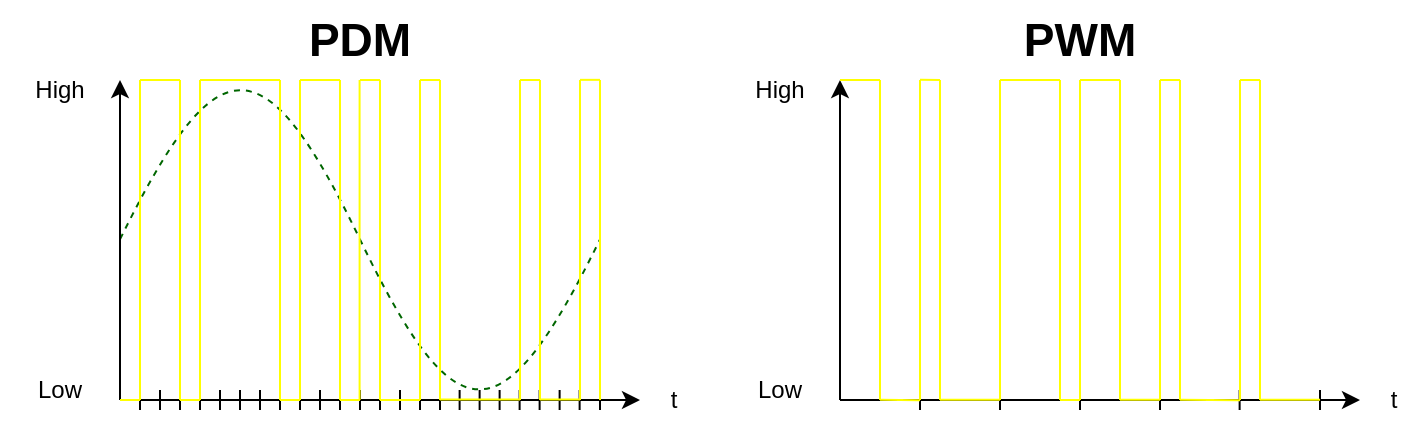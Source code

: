 <mxfile version="18.1.3" type="device"><diagram id="WjJ1IcI9NknUEhCC6rzZ" name="Seite-1"><mxGraphModel dx="865" dy="541" grid="1" gridSize="10" guides="1" tooltips="1" connect="1" arrows="1" fold="1" page="1" pageScale="1" pageWidth="827" pageHeight="1169" math="0" shadow="0"><root><mxCell id="0"/><mxCell id="1" parent="0"/><mxCell id="nnQSzY8eT-PV63pqwK73-1" value="" style="pointerEvents=1;verticalLabelPosition=bottom;shadow=0;dashed=1;align=center;html=1;verticalAlign=top;shape=mxgraph.electrical.waveforms.sine_wave;strokeColor=#006600;" vertex="1" parent="1"><mxGeometry x="120" y="220" width="240" height="200" as="geometry"/></mxCell><mxCell id="nnQSzY8eT-PV63pqwK73-2" value="" style="endArrow=classic;html=1;rounded=0;" edge="1" parent="1"><mxGeometry width="50" height="50" relative="1" as="geometry"><mxPoint x="120" y="400" as="sourcePoint"/><mxPoint x="120" y="240" as="targetPoint"/></mxGeometry></mxCell><mxCell id="nnQSzY8eT-PV63pqwK73-3" value="Low" style="text;html=1;strokeColor=none;fillColor=none;align=center;verticalAlign=middle;whiteSpace=wrap;rounded=0;" vertex="1" parent="1"><mxGeometry x="60" y="380" width="60" height="30" as="geometry"/></mxCell><mxCell id="nnQSzY8eT-PV63pqwK73-4" value="High" style="text;html=1;strokeColor=none;fillColor=none;align=center;verticalAlign=middle;whiteSpace=wrap;rounded=0;" vertex="1" parent="1"><mxGeometry x="60" y="230" width="60" height="30" as="geometry"/></mxCell><mxCell id="nnQSzY8eT-PV63pqwK73-5" value="PDM" style="text;html=1;strokeColor=none;fillColor=none;align=center;verticalAlign=middle;whiteSpace=wrap;rounded=0;fontSize=23;fontStyle=1" vertex="1" parent="1"><mxGeometry x="120" y="200" width="240" height="40" as="geometry"/></mxCell><mxCell id="nnQSzY8eT-PV63pqwK73-9" value="" style="endArrow=classic;html=1;rounded=0;fontSize=23;fontColor=#006600;" edge="1" parent="1"><mxGeometry width="50" height="50" relative="1" as="geometry"><mxPoint x="120" y="400" as="sourcePoint"/><mxPoint x="380" y="400" as="targetPoint"/></mxGeometry></mxCell><mxCell id="nnQSzY8eT-PV63pqwK73-12" value="" style="endArrow=none;html=1;rounded=0;fontSize=23;fontColor=#006600;" edge="1" parent="1"><mxGeometry width="50" height="50" relative="1" as="geometry"><mxPoint x="150" y="395" as="sourcePoint"/><mxPoint x="150" y="405" as="targetPoint"/></mxGeometry></mxCell><mxCell id="nnQSzY8eT-PV63pqwK73-13" value="" style="endArrow=none;html=1;rounded=0;fontSize=23;fontColor=#006600;" edge="1" parent="1"><mxGeometry width="50" height="50" relative="1" as="geometry"><mxPoint x="140" y="395" as="sourcePoint"/><mxPoint x="140" y="405" as="targetPoint"/></mxGeometry></mxCell><mxCell id="nnQSzY8eT-PV63pqwK73-14" value="" style="endArrow=none;html=1;rounded=0;fontSize=23;fontColor=#006600;" edge="1" parent="1"><mxGeometry width="50" height="50" relative="1" as="geometry"><mxPoint x="130" y="395" as="sourcePoint"/><mxPoint x="130" y="405" as="targetPoint"/></mxGeometry></mxCell><mxCell id="nnQSzY8eT-PV63pqwK73-15" value="" style="endArrow=none;html=1;rounded=0;fontSize=23;fontColor=#006600;" edge="1" parent="1"><mxGeometry width="50" height="50" relative="1" as="geometry"><mxPoint x="160" y="395" as="sourcePoint"/><mxPoint x="160" y="405" as="targetPoint"/></mxGeometry></mxCell><mxCell id="nnQSzY8eT-PV63pqwK73-16" value="" style="endArrow=none;html=1;rounded=0;fontSize=23;fontColor=#006600;" edge="1" parent="1"><mxGeometry width="50" height="50" relative="1" as="geometry"><mxPoint x="170" y="395" as="sourcePoint"/><mxPoint x="170" y="405" as="targetPoint"/></mxGeometry></mxCell><mxCell id="nnQSzY8eT-PV63pqwK73-17" value="" style="endArrow=none;html=1;rounded=0;fontSize=23;fontColor=#006600;" edge="1" parent="1"><mxGeometry width="50" height="50" relative="1" as="geometry"><mxPoint x="180" y="395" as="sourcePoint"/><mxPoint x="180" y="405" as="targetPoint"/></mxGeometry></mxCell><mxCell id="nnQSzY8eT-PV63pqwK73-18" value="" style="endArrow=none;html=1;rounded=0;fontSize=23;fontColor=#006600;" edge="1" parent="1"><mxGeometry width="50" height="50" relative="1" as="geometry"><mxPoint x="190" y="395" as="sourcePoint"/><mxPoint x="190" y="405" as="targetPoint"/></mxGeometry></mxCell><mxCell id="nnQSzY8eT-PV63pqwK73-19" value="" style="endArrow=none;html=1;rounded=0;fontSize=23;fontColor=#006600;" edge="1" parent="1"><mxGeometry width="50" height="50" relative="1" as="geometry"><mxPoint x="200" y="395" as="sourcePoint"/><mxPoint x="200" y="405" as="targetPoint"/></mxGeometry></mxCell><mxCell id="nnQSzY8eT-PV63pqwK73-20" value="" style="endArrow=none;html=1;rounded=0;fontSize=23;fontColor=#006600;" edge="1" parent="1"><mxGeometry width="50" height="50" relative="1" as="geometry"><mxPoint x="230" y="395" as="sourcePoint"/><mxPoint x="230" y="405" as="targetPoint"/></mxGeometry></mxCell><mxCell id="nnQSzY8eT-PV63pqwK73-21" value="" style="endArrow=none;html=1;rounded=0;fontSize=23;fontColor=#006600;" edge="1" parent="1"><mxGeometry width="50" height="50" relative="1" as="geometry"><mxPoint x="220" y="395" as="sourcePoint"/><mxPoint x="220" y="405" as="targetPoint"/></mxGeometry></mxCell><mxCell id="nnQSzY8eT-PV63pqwK73-22" value="" style="endArrow=none;html=1;rounded=0;fontSize=23;fontColor=#006600;" edge="1" parent="1"><mxGeometry width="50" height="50" relative="1" as="geometry"><mxPoint x="210" y="395" as="sourcePoint"/><mxPoint x="210" y="405" as="targetPoint"/></mxGeometry></mxCell><mxCell id="nnQSzY8eT-PV63pqwK73-23" value="" style="endArrow=none;html=1;rounded=0;fontSize=23;fontColor=#006600;" edge="1" parent="1"><mxGeometry width="50" height="50" relative="1" as="geometry"><mxPoint x="240" y="395" as="sourcePoint"/><mxPoint x="240" y="405" as="targetPoint"/></mxGeometry></mxCell><mxCell id="nnQSzY8eT-PV63pqwK73-24" value="" style="endArrow=none;html=1;rounded=0;fontSize=23;fontColor=#006600;" edge="1" parent="1"><mxGeometry width="50" height="50" relative="1" as="geometry"><mxPoint x="250" y="395" as="sourcePoint"/><mxPoint x="250" y="405" as="targetPoint"/></mxGeometry></mxCell><mxCell id="nnQSzY8eT-PV63pqwK73-25" value="" style="endArrow=none;html=1;rounded=0;fontSize=23;fontColor=#006600;" edge="1" parent="1"><mxGeometry width="50" height="50" relative="1" as="geometry"><mxPoint x="260" y="395" as="sourcePoint"/><mxPoint x="260" y="405" as="targetPoint"/></mxGeometry></mxCell><mxCell id="nnQSzY8eT-PV63pqwK73-26" value="" style="endArrow=none;html=1;rounded=0;fontSize=23;fontColor=#006600;" edge="1" parent="1"><mxGeometry width="50" height="50" relative="1" as="geometry"><mxPoint x="270" y="395" as="sourcePoint"/><mxPoint x="270" y="405" as="targetPoint"/></mxGeometry></mxCell><mxCell id="nnQSzY8eT-PV63pqwK73-27" value="" style="endArrow=none;html=1;rounded=0;fontSize=23;fontColor=#006600;" edge="1" parent="1"><mxGeometry width="50" height="50" relative="1" as="geometry"><mxPoint x="280" y="395" as="sourcePoint"/><mxPoint x="280" y="405" as="targetPoint"/></mxGeometry></mxCell><mxCell id="nnQSzY8eT-PV63pqwK73-28" value="" style="endArrow=none;html=1;rounded=0;fontSize=23;fontColor=#006600;" edge="1" parent="1"><mxGeometry width="50" height="50" relative="1" as="geometry"><mxPoint x="309.81" y="395" as="sourcePoint"/><mxPoint x="309.81" y="405" as="targetPoint"/></mxGeometry></mxCell><mxCell id="nnQSzY8eT-PV63pqwK73-29" value="" style="endArrow=none;html=1;rounded=0;fontSize=23;fontColor=#006600;" edge="1" parent="1"><mxGeometry width="50" height="50" relative="1" as="geometry"><mxPoint x="299.81" y="395" as="sourcePoint"/><mxPoint x="299.81" y="405" as="targetPoint"/></mxGeometry></mxCell><mxCell id="nnQSzY8eT-PV63pqwK73-30" value="" style="endArrow=none;html=1;rounded=0;fontSize=23;fontColor=#006600;" edge="1" parent="1"><mxGeometry width="50" height="50" relative="1" as="geometry"><mxPoint x="289.81" y="395" as="sourcePoint"/><mxPoint x="289.81" y="405" as="targetPoint"/></mxGeometry></mxCell><mxCell id="nnQSzY8eT-PV63pqwK73-31" value="" style="endArrow=none;html=1;rounded=0;fontSize=23;fontColor=#006600;" edge="1" parent="1"><mxGeometry width="50" height="50" relative="1" as="geometry"><mxPoint x="319.81" y="395" as="sourcePoint"/><mxPoint x="319.81" y="405" as="targetPoint"/></mxGeometry></mxCell><mxCell id="nnQSzY8eT-PV63pqwK73-32" value="" style="endArrow=none;html=1;rounded=0;fontSize=23;fontColor=#006600;" edge="1" parent="1"><mxGeometry width="50" height="50" relative="1" as="geometry"><mxPoint x="329.81" y="395" as="sourcePoint"/><mxPoint x="329.81" y="405" as="targetPoint"/></mxGeometry></mxCell><mxCell id="nnQSzY8eT-PV63pqwK73-33" value="" style="endArrow=none;html=1;rounded=0;fontSize=23;fontColor=#006600;" edge="1" parent="1"><mxGeometry width="50" height="50" relative="1" as="geometry"><mxPoint x="339.81" y="395" as="sourcePoint"/><mxPoint x="339.81" y="405" as="targetPoint"/></mxGeometry></mxCell><mxCell id="nnQSzY8eT-PV63pqwK73-34" value="" style="endArrow=none;html=1;rounded=0;fontSize=23;fontColor=#006600;" edge="1" parent="1"><mxGeometry width="50" height="50" relative="1" as="geometry"><mxPoint x="349.81" y="395" as="sourcePoint"/><mxPoint x="349.81" y="405" as="targetPoint"/></mxGeometry></mxCell><mxCell id="nnQSzY8eT-PV63pqwK73-36" value="" style="endArrow=none;html=1;rounded=0;fontSize=23;fontColor=#006600;" edge="1" parent="1"><mxGeometry width="50" height="50" relative="1" as="geometry"><mxPoint x="360.0" y="395" as="sourcePoint"/><mxPoint x="360.0" y="405" as="targetPoint"/></mxGeometry></mxCell><mxCell id="nnQSzY8eT-PV63pqwK73-40" value="" style="endArrow=none;html=1;rounded=0;fontSize=23;fontColor=#006600;strokeColor=#FFFF00;" edge="1" parent="1"><mxGeometry width="50" height="50" relative="1" as="geometry"><mxPoint x="130" y="400" as="sourcePoint"/><mxPoint x="130" y="240" as="targetPoint"/></mxGeometry></mxCell><mxCell id="nnQSzY8eT-PV63pqwK73-42" value="" style="endArrow=none;html=1;rounded=0;fontSize=23;fontColor=#006600;strokeColor=#FFFF00;" edge="1" parent="1"><mxGeometry width="50" height="50" relative="1" as="geometry"><mxPoint x="150" y="400" as="sourcePoint"/><mxPoint x="150" y="240" as="targetPoint"/></mxGeometry></mxCell><mxCell id="nnQSzY8eT-PV63pqwK73-43" value="" style="endArrow=none;html=1;rounded=0;fontSize=23;fontColor=#006600;strokeColor=#FFFF00;" edge="1" parent="1"><mxGeometry width="50" height="50" relative="1" as="geometry"><mxPoint x="160" y="400" as="sourcePoint"/><mxPoint x="160" y="240" as="targetPoint"/></mxGeometry></mxCell><mxCell id="nnQSzY8eT-PV63pqwK73-49" value="" style="endArrow=none;html=1;rounded=0;fontSize=23;fontColor=#006600;strokeColor=#FFFF00;" edge="1" parent="1"><mxGeometry width="50" height="50" relative="1" as="geometry"><mxPoint x="200" y="400" as="sourcePoint"/><mxPoint x="200" y="240" as="targetPoint"/></mxGeometry></mxCell><mxCell id="nnQSzY8eT-PV63pqwK73-50" value="" style="endArrow=none;html=1;rounded=0;fontSize=23;fontColor=#006600;strokeColor=#FFFF00;" edge="1" parent="1"><mxGeometry width="50" height="50" relative="1" as="geometry"><mxPoint x="210" y="400" as="sourcePoint"/><mxPoint x="210" y="240" as="targetPoint"/></mxGeometry></mxCell><mxCell id="nnQSzY8eT-PV63pqwK73-52" value="" style="endArrow=none;html=1;rounded=0;fontSize=23;fontColor=#006600;strokeColor=#FFFF00;" edge="1" parent="1"><mxGeometry width="50" height="50" relative="1" as="geometry"><mxPoint x="230" y="400" as="sourcePoint"/><mxPoint x="230" y="240" as="targetPoint"/></mxGeometry></mxCell><mxCell id="nnQSzY8eT-PV63pqwK73-53" value="" style="endArrow=none;html=1;rounded=0;fontSize=23;fontColor=#006600;strokeColor=#FFFF00;" edge="1" parent="1"><mxGeometry width="50" height="50" relative="1" as="geometry"><mxPoint x="239.8" y="400" as="sourcePoint"/><mxPoint x="239.8" y="240" as="targetPoint"/></mxGeometry></mxCell><mxCell id="nnQSzY8eT-PV63pqwK73-54" value="" style="endArrow=none;html=1;rounded=0;fontSize=23;fontColor=#006600;strokeColor=#FFFF00;" edge="1" parent="1"><mxGeometry width="50" height="50" relative="1" as="geometry"><mxPoint x="250" y="400" as="sourcePoint"/><mxPoint x="250" y="240" as="targetPoint"/></mxGeometry></mxCell><mxCell id="nnQSzY8eT-PV63pqwK73-56" value="" style="endArrow=none;html=1;rounded=0;fontSize=23;fontColor=#006600;strokeColor=#FFFF00;" edge="1" parent="1"><mxGeometry width="50" height="50" relative="1" as="geometry"><mxPoint x="270" y="400" as="sourcePoint"/><mxPoint x="270" y="240" as="targetPoint"/></mxGeometry></mxCell><mxCell id="nnQSzY8eT-PV63pqwK73-57" value="" style="endArrow=none;html=1;rounded=0;fontSize=23;fontColor=#006600;strokeColor=#FFFF00;" edge="1" parent="1"><mxGeometry width="50" height="50" relative="1" as="geometry"><mxPoint x="280" y="400" as="sourcePoint"/><mxPoint x="280" y="240" as="targetPoint"/></mxGeometry></mxCell><mxCell id="nnQSzY8eT-PV63pqwK73-59" value="" style="endArrow=none;html=1;rounded=0;fontSize=23;fontColor=#006600;strokeColor=#FFFF00;" edge="1" parent="1"><mxGeometry width="50" height="50" relative="1" as="geometry"><mxPoint x="320" y="400" as="sourcePoint"/><mxPoint x="320" y="240" as="targetPoint"/></mxGeometry></mxCell><mxCell id="nnQSzY8eT-PV63pqwK73-62" value="" style="endArrow=none;html=1;rounded=0;fontSize=23;fontColor=#006600;strokeColor=#FFFF00;" edge="1" parent="1"><mxGeometry width="50" height="50" relative="1" as="geometry"><mxPoint x="330" y="400" as="sourcePoint"/><mxPoint x="330" y="240" as="targetPoint"/></mxGeometry></mxCell><mxCell id="nnQSzY8eT-PV63pqwK73-64" value="" style="endArrow=none;html=1;rounded=0;fontSize=23;fontColor=#006600;strokeColor=#FFFF00;" edge="1" parent="1"><mxGeometry width="50" height="50" relative="1" as="geometry"><mxPoint x="350" y="400" as="sourcePoint"/><mxPoint x="350" y="240" as="targetPoint"/></mxGeometry></mxCell><mxCell id="nnQSzY8eT-PV63pqwK73-65" value="" style="endArrow=none;html=1;rounded=0;fontSize=23;fontColor=#006600;strokeColor=#FFFF00;" edge="1" parent="1"><mxGeometry width="50" height="50" relative="1" as="geometry"><mxPoint x="360" y="400" as="sourcePoint"/><mxPoint x="360" y="240" as="targetPoint"/></mxGeometry></mxCell><mxCell id="nnQSzY8eT-PV63pqwK73-66" value="" style="endArrow=none;html=1;rounded=0;fontSize=23;fontColor=#006600;strokeColor=#FFFF00;" edge="1" parent="1"><mxGeometry width="50" height="50" relative="1" as="geometry"><mxPoint x="160" y="240" as="sourcePoint"/><mxPoint x="200" y="240" as="targetPoint"/></mxGeometry></mxCell><mxCell id="nnQSzY8eT-PV63pqwK73-67" value="" style="endArrow=none;html=1;rounded=0;fontSize=23;fontColor=#006600;strokeColor=#FFFF00;" edge="1" parent="1"><mxGeometry width="50" height="50" relative="1" as="geometry"><mxPoint x="150" y="400" as="sourcePoint"/><mxPoint x="160" y="400" as="targetPoint"/></mxGeometry></mxCell><mxCell id="nnQSzY8eT-PV63pqwK73-68" value="" style="endArrow=none;html=1;rounded=0;fontSize=23;fontColor=#006600;strokeColor=#FFFF00;" edge="1" parent="1"><mxGeometry width="50" height="50" relative="1" as="geometry"><mxPoint x="130" y="240" as="sourcePoint"/><mxPoint x="150" y="240" as="targetPoint"/></mxGeometry></mxCell><mxCell id="nnQSzY8eT-PV63pqwK73-70" value="" style="endArrow=none;html=1;rounded=0;fontSize=23;fontColor=#006600;strokeColor=#FFFF00;" edge="1" parent="1"><mxGeometry width="50" height="50" relative="1" as="geometry"><mxPoint x="120" y="400" as="sourcePoint"/><mxPoint x="130" y="400" as="targetPoint"/></mxGeometry></mxCell><mxCell id="nnQSzY8eT-PV63pqwK73-71" value="" style="endArrow=none;html=1;rounded=0;fontSize=23;fontColor=#006600;strokeColor=#FFFF00;" edge="1" parent="1"><mxGeometry width="50" height="50" relative="1" as="geometry"><mxPoint x="200" y="400" as="sourcePoint"/><mxPoint x="210" y="400" as="targetPoint"/></mxGeometry></mxCell><mxCell id="nnQSzY8eT-PV63pqwK73-72" value="" style="endArrow=none;html=1;rounded=0;fontSize=23;fontColor=#006600;strokeColor=#FFFF00;" edge="1" parent="1"><mxGeometry width="50" height="50" relative="1" as="geometry"><mxPoint x="210" y="240" as="sourcePoint"/><mxPoint x="230" y="240" as="targetPoint"/></mxGeometry></mxCell><mxCell id="nnQSzY8eT-PV63pqwK73-73" value="" style="endArrow=none;html=1;rounded=0;fontSize=23;fontColor=#006600;strokeColor=#FFFF00;" edge="1" parent="1"><mxGeometry width="50" height="50" relative="1" as="geometry"><mxPoint x="230" y="400" as="sourcePoint"/><mxPoint x="240" y="400" as="targetPoint"/></mxGeometry></mxCell><mxCell id="nnQSzY8eT-PV63pqwK73-75" value="" style="endArrow=none;html=1;rounded=0;fontSize=23;fontColor=#006600;strokeColor=#FFFF00;" edge="1" parent="1"><mxGeometry width="50" height="50" relative="1" as="geometry"><mxPoint x="240" y="240" as="sourcePoint"/><mxPoint x="250" y="240" as="targetPoint"/></mxGeometry></mxCell><mxCell id="nnQSzY8eT-PV63pqwK73-76" value="t" style="text;html=1;strokeColor=none;fillColor=none;align=center;verticalAlign=middle;whiteSpace=wrap;rounded=0;" vertex="1" parent="1"><mxGeometry x="384" y="390" width="26" height="20" as="geometry"/></mxCell><mxCell id="nnQSzY8eT-PV63pqwK73-79" value="" style="endArrow=none;html=1;rounded=0;fontSize=23;fontColor=#006600;strokeColor=#FFFF00;" edge="1" parent="1"><mxGeometry width="50" height="50" relative="1" as="geometry"><mxPoint x="270" y="240" as="sourcePoint"/><mxPoint x="280" y="240" as="targetPoint"/></mxGeometry></mxCell><mxCell id="nnQSzY8eT-PV63pqwK73-80" value="" style="endArrow=none;html=1;rounded=0;fontSize=23;fontColor=#006600;strokeColor=#FFFF00;" edge="1" parent="1"><mxGeometry width="50" height="50" relative="1" as="geometry"><mxPoint x="280" y="399.76" as="sourcePoint"/><mxPoint x="320" y="399.76" as="targetPoint"/></mxGeometry></mxCell><mxCell id="nnQSzY8eT-PV63pqwK73-81" value="" style="endArrow=none;html=1;rounded=0;fontSize=23;fontColor=#006600;strokeColor=#FFFF00;" edge="1" parent="1"><mxGeometry width="50" height="50" relative="1" as="geometry"><mxPoint x="250" y="400" as="sourcePoint"/><mxPoint x="270" y="400" as="targetPoint"/></mxGeometry></mxCell><mxCell id="nnQSzY8eT-PV63pqwK73-82" value="" style="endArrow=none;html=1;rounded=0;fontSize=23;fontColor=#006600;strokeColor=#FFFF00;" edge="1" parent="1"><mxGeometry width="50" height="50" relative="1" as="geometry"><mxPoint x="320" y="240" as="sourcePoint"/><mxPoint x="330" y="240" as="targetPoint"/></mxGeometry></mxCell><mxCell id="nnQSzY8eT-PV63pqwK73-83" value="" style="endArrow=none;html=1;rounded=0;fontSize=23;fontColor=#006600;strokeColor=#FFFF00;" edge="1" parent="1"><mxGeometry width="50" height="50" relative="1" as="geometry"><mxPoint x="330" y="399.76" as="sourcePoint"/><mxPoint x="350" y="399.76" as="targetPoint"/></mxGeometry></mxCell><mxCell id="nnQSzY8eT-PV63pqwK73-84" value="" style="endArrow=none;html=1;rounded=0;fontSize=23;fontColor=#006600;strokeColor=#FFFF00;" edge="1" parent="1"><mxGeometry width="50" height="50" relative="1" as="geometry"><mxPoint x="350" y="239.92" as="sourcePoint"/><mxPoint x="360" y="239.92" as="targetPoint"/></mxGeometry></mxCell><mxCell id="nnQSzY8eT-PV63pqwK73-86" value="" style="endArrow=classic;html=1;rounded=0;" edge="1" parent="1"><mxGeometry width="50" height="50" relative="1" as="geometry"><mxPoint x="480.0" y="400" as="sourcePoint"/><mxPoint x="480.0" y="240" as="targetPoint"/></mxGeometry></mxCell><mxCell id="nnQSzY8eT-PV63pqwK73-87" value="Low" style="text;html=1;strokeColor=none;fillColor=none;align=center;verticalAlign=middle;whiteSpace=wrap;rounded=0;" vertex="1" parent="1"><mxGeometry x="420" y="380" width="60" height="30" as="geometry"/></mxCell><mxCell id="nnQSzY8eT-PV63pqwK73-88" value="High" style="text;html=1;strokeColor=none;fillColor=none;align=center;verticalAlign=middle;whiteSpace=wrap;rounded=0;" vertex="1" parent="1"><mxGeometry x="420" y="230" width="60" height="30" as="geometry"/></mxCell><mxCell id="nnQSzY8eT-PV63pqwK73-89" value="PWM" style="text;html=1;strokeColor=none;fillColor=none;align=center;verticalAlign=middle;whiteSpace=wrap;rounded=0;fontSize=23;fontStyle=1" vertex="1" parent="1"><mxGeometry x="480" y="200" width="240" height="40" as="geometry"/></mxCell><mxCell id="nnQSzY8eT-PV63pqwK73-90" value="" style="endArrow=classic;html=1;rounded=0;fontSize=23;fontColor=#006600;" edge="1" parent="1"><mxGeometry width="50" height="50" relative="1" as="geometry"><mxPoint x="480.0" y="400" as="sourcePoint"/><mxPoint x="740" y="400" as="targetPoint"/></mxGeometry></mxCell><mxCell id="nnQSzY8eT-PV63pqwK73-94" value="" style="endArrow=none;html=1;rounded=0;fontSize=23;fontColor=#006600;" edge="1" parent="1"><mxGeometry width="50" height="50" relative="1" as="geometry"><mxPoint x="520.0" y="395" as="sourcePoint"/><mxPoint x="520.0" y="405" as="targetPoint"/></mxGeometry></mxCell><mxCell id="nnQSzY8eT-PV63pqwK73-98" value="" style="endArrow=none;html=1;rounded=0;fontSize=23;fontColor=#006600;" edge="1" parent="1"><mxGeometry width="50" height="50" relative="1" as="geometry"><mxPoint x="560.0" y="395" as="sourcePoint"/><mxPoint x="560.0" y="405" as="targetPoint"/></mxGeometry></mxCell><mxCell id="nnQSzY8eT-PV63pqwK73-102" value="" style="endArrow=none;html=1;rounded=0;fontSize=23;fontColor=#006600;" edge="1" parent="1"><mxGeometry width="50" height="50" relative="1" as="geometry"><mxPoint x="600.0" y="395" as="sourcePoint"/><mxPoint x="600.0" y="405" as="targetPoint"/></mxGeometry></mxCell><mxCell id="nnQSzY8eT-PV63pqwK73-106" value="" style="endArrow=none;html=1;rounded=0;fontSize=23;fontColor=#006600;" edge="1" parent="1"><mxGeometry width="50" height="50" relative="1" as="geometry"><mxPoint x="640.0" y="395" as="sourcePoint"/><mxPoint x="640.0" y="405" as="targetPoint"/></mxGeometry></mxCell><mxCell id="nnQSzY8eT-PV63pqwK73-110" value="" style="endArrow=none;html=1;rounded=0;fontSize=23;fontColor=#006600;" edge="1" parent="1"><mxGeometry width="50" height="50" relative="1" as="geometry"><mxPoint x="679.81" y="395" as="sourcePoint"/><mxPoint x="679.81" y="405" as="targetPoint"/></mxGeometry></mxCell><mxCell id="nnQSzY8eT-PV63pqwK73-114" value="" style="endArrow=none;html=1;rounded=0;fontSize=23;fontColor=#006600;" edge="1" parent="1"><mxGeometry width="50" height="50" relative="1" as="geometry"><mxPoint x="720" y="395" as="sourcePoint"/><mxPoint x="720" y="405" as="targetPoint"/></mxGeometry></mxCell><mxCell id="nnQSzY8eT-PV63pqwK73-125" value="" style="endArrow=none;html=1;rounded=0;fontSize=23;fontColor=#006600;strokeColor=#FFFF00;" edge="1" parent="1"><mxGeometry width="50" height="50" relative="1" as="geometry"><mxPoint x="500" y="400" as="sourcePoint"/><mxPoint x="500" y="240" as="targetPoint"/></mxGeometry></mxCell><mxCell id="nnQSzY8eT-PV63pqwK73-137" value="t" style="text;html=1;strokeColor=none;fillColor=none;align=center;verticalAlign=middle;whiteSpace=wrap;rounded=0;" vertex="1" parent="1"><mxGeometry x="744" y="390" width="26" height="20" as="geometry"/></mxCell><mxCell id="nnQSzY8eT-PV63pqwK73-139" value="" style="endArrow=none;html=1;rounded=0;fontSize=23;fontColor=#006600;strokeColor=#FFFF00;" edge="1" parent="1"><mxGeometry width="50" height="50" relative="1" as="geometry"><mxPoint x="480.0" y="240" as="sourcePoint"/><mxPoint x="500" y="240" as="targetPoint"/></mxGeometry></mxCell><mxCell id="nnQSzY8eT-PV63pqwK73-145" value="" style="endArrow=none;html=1;rounded=0;fontSize=23;fontColor=#006600;strokeColor=#FFFF00;" edge="1" parent="1"><mxGeometry width="50" height="50" relative="1" as="geometry"><mxPoint x="530" y="400" as="sourcePoint"/><mxPoint x="530" y="240" as="targetPoint"/></mxGeometry></mxCell><mxCell id="nnQSzY8eT-PV63pqwK73-146" value="" style="endArrow=none;html=1;rounded=0;fontSize=23;fontColor=#006600;strokeColor=#FFFF00;" edge="1" parent="1"><mxGeometry width="50" height="50" relative="1" as="geometry"><mxPoint x="590" y="400" as="sourcePoint"/><mxPoint x="590" y="240" as="targetPoint"/></mxGeometry></mxCell><mxCell id="nnQSzY8eT-PV63pqwK73-147" value="" style="endArrow=none;html=1;rounded=0;fontSize=23;fontColor=#006600;strokeColor=#FFFF00;" edge="1" parent="1"><mxGeometry width="50" height="50" relative="1" as="geometry"><mxPoint x="620" y="400" as="sourcePoint"/><mxPoint x="620" y="240" as="targetPoint"/></mxGeometry></mxCell><mxCell id="nnQSzY8eT-PV63pqwK73-148" value="" style="endArrow=none;html=1;rounded=0;fontSize=23;fontColor=#006600;strokeColor=#FFFF00;" edge="1" parent="1"><mxGeometry width="50" height="50" relative="1" as="geometry"><mxPoint x="650" y="400" as="sourcePoint"/><mxPoint x="650" y="240" as="targetPoint"/></mxGeometry></mxCell><mxCell id="nnQSzY8eT-PV63pqwK73-149" value="" style="endArrow=none;html=1;rounded=0;fontSize=23;fontColor=#006600;strokeColor=#FFFF00;" edge="1" parent="1"><mxGeometry width="50" height="50" relative="1" as="geometry"><mxPoint x="690" y="400" as="sourcePoint"/><mxPoint x="690" y="240" as="targetPoint"/></mxGeometry></mxCell><mxCell id="nnQSzY8eT-PV63pqwK73-150" value="" style="endArrow=none;html=1;rounded=0;fontSize=23;fontColor=#006600;strokeColor=#FFFF00;" edge="1" parent="1"><mxGeometry width="50" height="50" relative="1" as="geometry"><mxPoint x="500.0" y="399.83" as="sourcePoint"/><mxPoint x="520" y="400.16" as="targetPoint"/></mxGeometry></mxCell><mxCell id="nnQSzY8eT-PV63pqwK73-151" value="" style="endArrow=none;html=1;rounded=0;fontSize=23;fontColor=#006600;strokeColor=#FFFF00;" edge="1" parent="1"><mxGeometry width="50" height="50" relative="1" as="geometry"><mxPoint x="530.0" y="399.83" as="sourcePoint"/><mxPoint x="560" y="399.83" as="targetPoint"/></mxGeometry></mxCell><mxCell id="nnQSzY8eT-PV63pqwK73-152" value="" style="endArrow=none;html=1;rounded=0;fontSize=23;fontColor=#006600;strokeColor=#FFFF00;" edge="1" parent="1"><mxGeometry width="50" height="50" relative="1" as="geometry"><mxPoint x="560.0" y="240" as="sourcePoint"/><mxPoint x="590" y="240" as="targetPoint"/></mxGeometry></mxCell><mxCell id="nnQSzY8eT-PV63pqwK73-153" value="" style="endArrow=none;html=1;rounded=0;fontSize=23;fontColor=#006600;strokeColor=#FFFF00;" edge="1" parent="1"><mxGeometry width="50" height="50" relative="1" as="geometry"><mxPoint x="620.0" y="399.83" as="sourcePoint"/><mxPoint x="640" y="399.83" as="targetPoint"/></mxGeometry></mxCell><mxCell id="nnQSzY8eT-PV63pqwK73-154" value="" style="endArrow=none;html=1;rounded=0;fontSize=23;fontColor=#006600;strokeColor=#FFFF00;" edge="1" parent="1"><mxGeometry width="50" height="50" relative="1" as="geometry"><mxPoint x="650.0" y="399.83" as="sourcePoint"/><mxPoint x="680" y="400.16" as="targetPoint"/></mxGeometry></mxCell><mxCell id="nnQSzY8eT-PV63pqwK73-155" value="" style="endArrow=none;html=1;rounded=0;fontSize=23;fontColor=#006600;strokeColor=#FFFF00;" edge="1" parent="1"><mxGeometry width="50" height="50" relative="1" as="geometry"><mxPoint x="690.0" y="399.83" as="sourcePoint"/><mxPoint x="720" y="399.83" as="targetPoint"/></mxGeometry></mxCell><mxCell id="nnQSzY8eT-PV63pqwK73-156" value="" style="endArrow=none;html=1;rounded=0;fontSize=23;fontColor=#006600;strokeColor=#FFFF00;" edge="1" parent="1"><mxGeometry width="50" height="50" relative="1" as="geometry"><mxPoint x="520" y="400" as="sourcePoint"/><mxPoint x="520" y="240" as="targetPoint"/></mxGeometry></mxCell><mxCell id="nnQSzY8eT-PV63pqwK73-157" value="" style="endArrow=none;html=1;rounded=0;fontSize=23;fontColor=#006600;strokeColor=#FFFF00;" edge="1" parent="1"><mxGeometry width="50" height="50" relative="1" as="geometry"><mxPoint x="520.0" y="239.83" as="sourcePoint"/><mxPoint x="530" y="240" as="targetPoint"/></mxGeometry></mxCell><mxCell id="nnQSzY8eT-PV63pqwK73-158" value="" style="endArrow=none;html=1;rounded=0;fontSize=23;fontColor=#006600;strokeColor=#FFFF00;" edge="1" parent="1"><mxGeometry width="50" height="50" relative="1" as="geometry"><mxPoint x="560" y="400" as="sourcePoint"/><mxPoint x="560" y="240" as="targetPoint"/></mxGeometry></mxCell><mxCell id="nnQSzY8eT-PV63pqwK73-159" value="" style="endArrow=none;html=1;rounded=0;fontSize=23;fontColor=#006600;strokeColor=#FFFF00;" edge="1" parent="1"><mxGeometry width="50" height="50" relative="1" as="geometry"><mxPoint x="590" y="400" as="sourcePoint"/><mxPoint x="600" y="400" as="targetPoint"/></mxGeometry></mxCell><mxCell id="nnQSzY8eT-PV63pqwK73-160" value="" style="endArrow=none;html=1;rounded=0;fontSize=23;fontColor=#006600;strokeColor=#FFFF00;" edge="1" parent="1"><mxGeometry width="50" height="50" relative="1" as="geometry"><mxPoint x="600" y="400" as="sourcePoint"/><mxPoint x="600" y="240" as="targetPoint"/></mxGeometry></mxCell><mxCell id="nnQSzY8eT-PV63pqwK73-161" value="" style="endArrow=none;html=1;rounded=0;fontSize=23;fontColor=#006600;strokeColor=#FFFF00;" edge="1" parent="1"><mxGeometry width="50" height="50" relative="1" as="geometry"><mxPoint x="640" y="400" as="sourcePoint"/><mxPoint x="640" y="240" as="targetPoint"/></mxGeometry></mxCell><mxCell id="nnQSzY8eT-PV63pqwK73-162" value="" style="endArrow=none;html=1;rounded=0;fontSize=23;fontColor=#006600;strokeColor=#FFFF00;" edge="1" parent="1"><mxGeometry width="50" height="50" relative="1" as="geometry"><mxPoint x="680" y="400" as="sourcePoint"/><mxPoint x="680" y="240" as="targetPoint"/></mxGeometry></mxCell><mxCell id="nnQSzY8eT-PV63pqwK73-163" value="" style="endArrow=none;html=1;rounded=0;fontSize=23;fontColor=#006600;strokeColor=#FFFF00;" edge="1" parent="1"><mxGeometry width="50" height="50" relative="1" as="geometry"><mxPoint x="600.0" y="240.0" as="sourcePoint"/><mxPoint x="620" y="240" as="targetPoint"/></mxGeometry></mxCell><mxCell id="nnQSzY8eT-PV63pqwK73-164" value="" style="endArrow=none;html=1;rounded=0;fontSize=23;fontColor=#006600;strokeColor=#FFFF00;" edge="1" parent="1"><mxGeometry width="50" height="50" relative="1" as="geometry"><mxPoint x="640.0" y="240" as="sourcePoint"/><mxPoint x="650" y="240" as="targetPoint"/></mxGeometry></mxCell><mxCell id="nnQSzY8eT-PV63pqwK73-165" value="" style="endArrow=none;html=1;rounded=0;fontSize=23;fontColor=#006600;strokeColor=#FFFF00;" edge="1" parent="1"><mxGeometry width="50" height="50" relative="1" as="geometry"><mxPoint x="680.0" y="240.0" as="sourcePoint"/><mxPoint x="690" y="240" as="targetPoint"/></mxGeometry></mxCell></root></mxGraphModel></diagram></mxfile>